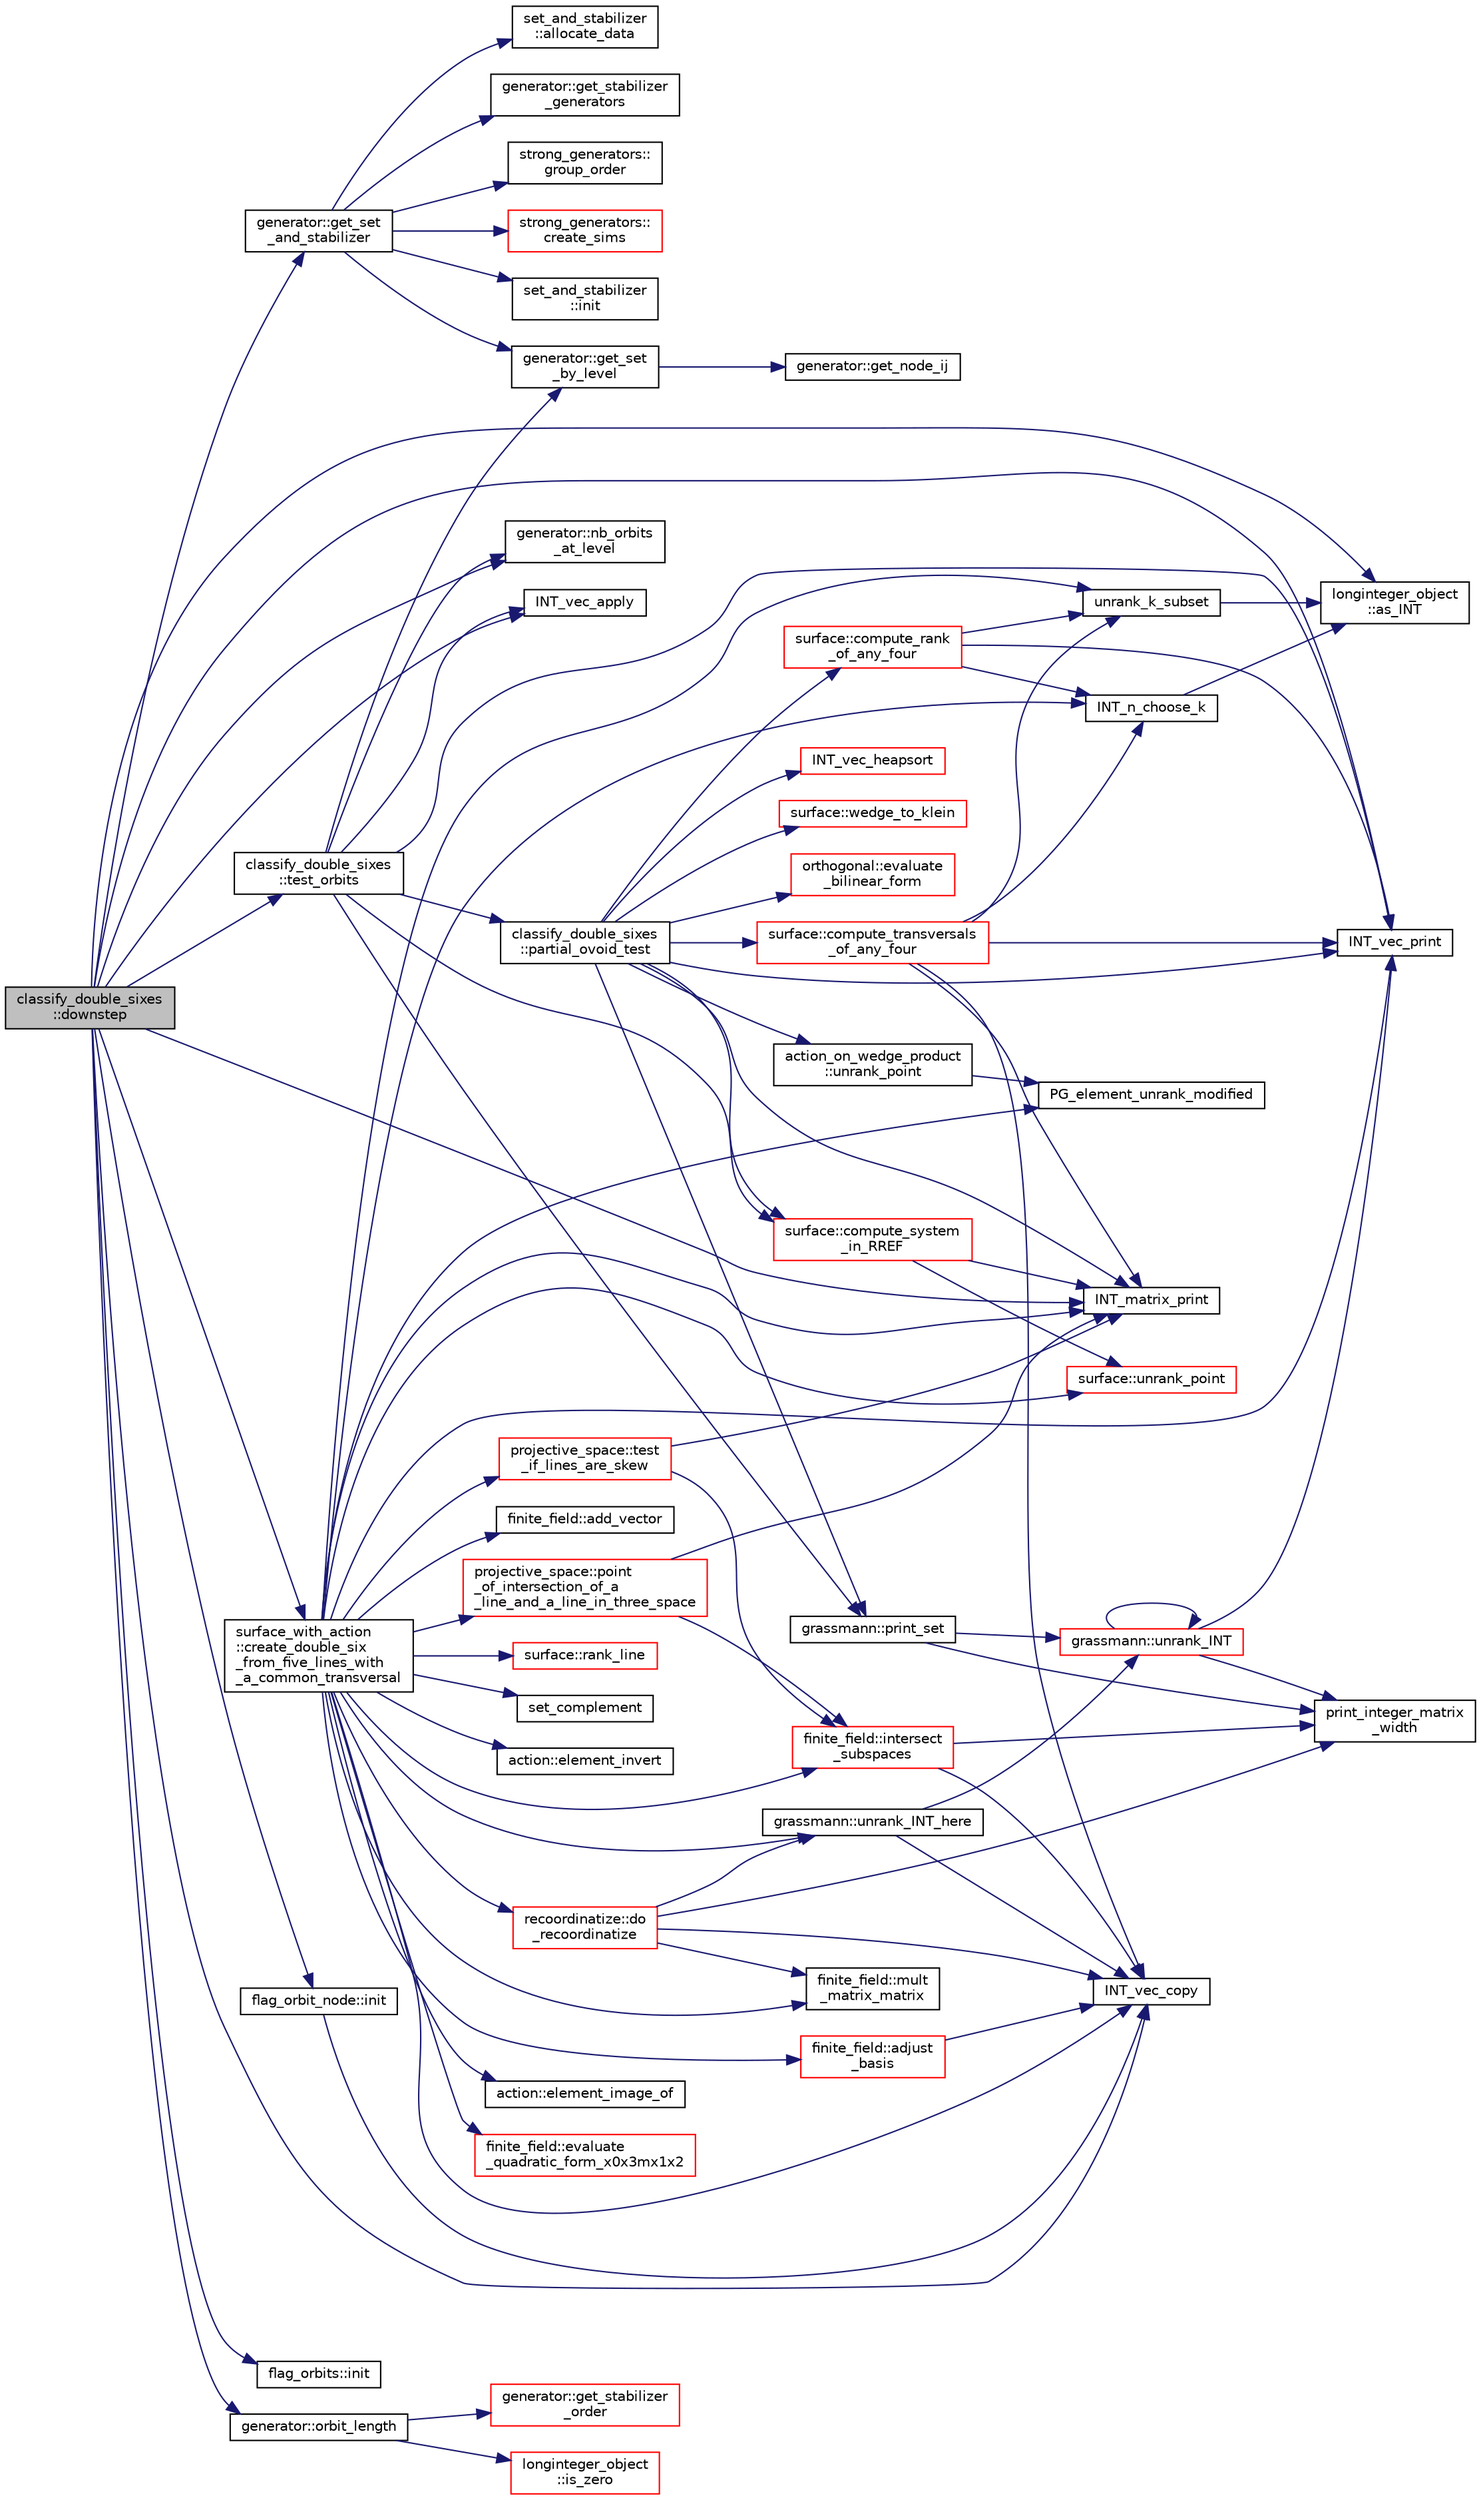 digraph "classify_double_sixes::downstep"
{
  edge [fontname="Helvetica",fontsize="10",labelfontname="Helvetica",labelfontsize="10"];
  node [fontname="Helvetica",fontsize="10",shape=record];
  rankdir="LR";
  Node1492 [label="classify_double_sixes\l::downstep",height=0.2,width=0.4,color="black", fillcolor="grey75", style="filled", fontcolor="black"];
  Node1492 -> Node1493 [color="midnightblue",fontsize="10",style="solid",fontname="Helvetica"];
  Node1493 [label="classify_double_sixes\l::test_orbits",height=0.2,width=0.4,color="black", fillcolor="white", style="filled",URL="$dd/d23/classclassify__double__sixes.html#abbdf82332e2bd681f4afb1b21fa85bed"];
  Node1493 -> Node1494 [color="midnightblue",fontsize="10",style="solid",fontname="Helvetica"];
  Node1494 [label="generator::nb_orbits\l_at_level",height=0.2,width=0.4,color="black", fillcolor="white", style="filled",URL="$d7/d73/classgenerator.html#a020f3d8378448310d044a4a24fadf301"];
  Node1493 -> Node1495 [color="midnightblue",fontsize="10",style="solid",fontname="Helvetica"];
  Node1495 [label="generator::get_set\l_by_level",height=0.2,width=0.4,color="black", fillcolor="white", style="filled",URL="$d7/d73/classgenerator.html#a3012a80d862b42c848b84584389c8594"];
  Node1495 -> Node1496 [color="midnightblue",fontsize="10",style="solid",fontname="Helvetica"];
  Node1496 [label="generator::get_node_ij",height=0.2,width=0.4,color="black", fillcolor="white", style="filled",URL="$d7/d73/classgenerator.html#a8cea5411b42336694738530732ede540"];
  Node1493 -> Node1497 [color="midnightblue",fontsize="10",style="solid",fontname="Helvetica"];
  Node1497 [label="INT_vec_print",height=0.2,width=0.4,color="black", fillcolor="white", style="filled",URL="$df/dbf/sajeeb_8_c.html#a79a5901af0b47dd0d694109543c027fe"];
  Node1493 -> Node1498 [color="midnightblue",fontsize="10",style="solid",fontname="Helvetica"];
  Node1498 [label="classify_double_sixes\l::partial_ovoid_test",height=0.2,width=0.4,color="black", fillcolor="white", style="filled",URL="$dd/d23/classclassify__double__sixes.html#a9535ae3adb2856d9a819b204b5fcdd51"];
  Node1498 -> Node1497 [color="midnightblue",fontsize="10",style="solid",fontname="Helvetica"];
  Node1498 -> Node1499 [color="midnightblue",fontsize="10",style="solid",fontname="Helvetica"];
  Node1499 [label="action_on_wedge_product\l::unrank_point",height=0.2,width=0.4,color="black", fillcolor="white", style="filled",URL="$d0/deb/classaction__on__wedge__product.html#a2adcdbeb8a191528142abaaa59dc5bd0"];
  Node1499 -> Node1500 [color="midnightblue",fontsize="10",style="solid",fontname="Helvetica"];
  Node1500 [label="PG_element_unrank_modified",height=0.2,width=0.4,color="black", fillcolor="white", style="filled",URL="$d4/d67/geometry_8h.html#a83ae9b605d496f6a90345303f6efae64"];
  Node1498 -> Node1501 [color="midnightblue",fontsize="10",style="solid",fontname="Helvetica"];
  Node1501 [label="surface::wedge_to_klein",height=0.2,width=0.4,color="red", fillcolor="white", style="filled",URL="$d5/d88/classsurface.html#aa6fb4daa3a79dc65bbb30239076a87a5"];
  Node1498 -> Node1505 [color="midnightblue",fontsize="10",style="solid",fontname="Helvetica"];
  Node1505 [label="orthogonal::evaluate\l_bilinear_form",height=0.2,width=0.4,color="red", fillcolor="white", style="filled",URL="$d7/daa/classorthogonal.html#a1cb22ce04ab60e22852f610ec3fe5c98"];
  Node1498 -> Node1509 [color="midnightblue",fontsize="10",style="solid",fontname="Helvetica"];
  Node1509 [label="surface::compute_rank\l_of_any_four",height=0.2,width=0.4,color="red", fillcolor="white", style="filled",URL="$d5/d88/classsurface.html#ae3236300d48c6b9129fcc63fd6979fc1"];
  Node1509 -> Node1510 [color="midnightblue",fontsize="10",style="solid",fontname="Helvetica"];
  Node1510 [label="INT_n_choose_k",height=0.2,width=0.4,color="black", fillcolor="white", style="filled",URL="$d2/d7c/combinatorics_8_c.html#aa74adc702e59feadb839f44c0aaec8f6"];
  Node1510 -> Node1511 [color="midnightblue",fontsize="10",style="solid",fontname="Helvetica"];
  Node1511 [label="longinteger_object\l::as_INT",height=0.2,width=0.4,color="black", fillcolor="white", style="filled",URL="$dd/d7e/classlonginteger__object.html#afb992d4679a6741acc63c8bcba27971e"];
  Node1509 -> Node1512 [color="midnightblue",fontsize="10",style="solid",fontname="Helvetica"];
  Node1512 [label="unrank_k_subset",height=0.2,width=0.4,color="black", fillcolor="white", style="filled",URL="$d2/d7c/combinatorics_8_c.html#a709dbec12f4da5bb02b9352d45a2c77d"];
  Node1512 -> Node1511 [color="midnightblue",fontsize="10",style="solid",fontname="Helvetica"];
  Node1509 -> Node1497 [color="midnightblue",fontsize="10",style="solid",fontname="Helvetica"];
  Node1498 -> Node1537 [color="midnightblue",fontsize="10",style="solid",fontname="Helvetica"];
  Node1537 [label="surface::compute_transversals\l_of_any_four",height=0.2,width=0.4,color="red", fillcolor="white", style="filled",URL="$d5/d88/classsurface.html#a8023ace5ba7640932b77f1d54a792614"];
  Node1537 -> Node1510 [color="midnightblue",fontsize="10",style="solid",fontname="Helvetica"];
  Node1537 -> Node1512 [color="midnightblue",fontsize="10",style="solid",fontname="Helvetica"];
  Node1537 -> Node1497 [color="midnightblue",fontsize="10",style="solid",fontname="Helvetica"];
  Node1537 -> Node1593 [color="midnightblue",fontsize="10",style="solid",fontname="Helvetica"];
  Node1593 [label="INT_vec_copy",height=0.2,width=0.4,color="black", fillcolor="white", style="filled",URL="$df/dbf/sajeeb_8_c.html#ac2d875e27e009af6ec04d17254d11075"];
  Node1537 -> Node1714 [color="midnightblue",fontsize="10",style="solid",fontname="Helvetica"];
  Node1714 [label="INT_matrix_print",height=0.2,width=0.4,color="black", fillcolor="white", style="filled",URL="$d5/db4/io__and__os_8h.html#afd4180a24bef3a2b584668a4eaf607ff"];
  Node1498 -> Node1714 [color="midnightblue",fontsize="10",style="solid",fontname="Helvetica"];
  Node1498 -> Node1715 [color="midnightblue",fontsize="10",style="solid",fontname="Helvetica"];
  Node1715 [label="INT_vec_heapsort",height=0.2,width=0.4,color="red", fillcolor="white", style="filled",URL="$d5/de2/foundations_2data__structures_2data__structures_8h.html#a3590ad9987f801fbfc94634300182f39"];
  Node1498 -> Node1724 [color="midnightblue",fontsize="10",style="solid",fontname="Helvetica"];
  Node1724 [label="grassmann::print_set",height=0.2,width=0.4,color="black", fillcolor="white", style="filled",URL="$df/d02/classgrassmann.html#aa15444bcee49f332c44023d44b04d87b"];
  Node1724 -> Node1725 [color="midnightblue",fontsize="10",style="solid",fontname="Helvetica"];
  Node1725 [label="grassmann::unrank_INT",height=0.2,width=0.4,color="red", fillcolor="white", style="filled",URL="$df/d02/classgrassmann.html#a32079405b95a6da2ba1420567d762d64"];
  Node1725 -> Node1497 [color="midnightblue",fontsize="10",style="solid",fontname="Helvetica"];
  Node1725 -> Node1725 [color="midnightblue",fontsize="10",style="solid",fontname="Helvetica"];
  Node1725 -> Node1599 [color="midnightblue",fontsize="10",style="solid",fontname="Helvetica"];
  Node1599 [label="print_integer_matrix\l_width",height=0.2,width=0.4,color="black", fillcolor="white", style="filled",URL="$d5/db4/io__and__os_8h.html#aa78f3e73fc2179251bd15adbcc31573f"];
  Node1724 -> Node1599 [color="midnightblue",fontsize="10",style="solid",fontname="Helvetica"];
  Node1498 -> Node1729 [color="midnightblue",fontsize="10",style="solid",fontname="Helvetica"];
  Node1729 [label="surface::compute_system\l_in_RREF",height=0.2,width=0.4,color="red", fillcolor="white", style="filled",URL="$d5/d88/classsurface.html#ac9feb8f85c4de01b183428fdbd874e71"];
  Node1729 -> Node1714 [color="midnightblue",fontsize="10",style="solid",fontname="Helvetica"];
  Node1729 -> Node1733 [color="midnightblue",fontsize="10",style="solid",fontname="Helvetica"];
  Node1733 [label="surface::unrank_point",height=0.2,width=0.4,color="red", fillcolor="white", style="filled",URL="$d5/d88/classsurface.html#a69c1875a5c1c69b9ad81a277dd99a0b3"];
  Node1493 -> Node1737 [color="midnightblue",fontsize="10",style="solid",fontname="Helvetica"];
  Node1737 [label="INT_vec_apply",height=0.2,width=0.4,color="black", fillcolor="white", style="filled",URL="$d5/db4/io__and__os_8h.html#a213a3e5aef54660073ad609492538df6"];
  Node1493 -> Node1724 [color="midnightblue",fontsize="10",style="solid",fontname="Helvetica"];
  Node1493 -> Node1729 [color="midnightblue",fontsize="10",style="solid",fontname="Helvetica"];
  Node1492 -> Node1497 [color="midnightblue",fontsize="10",style="solid",fontname="Helvetica"];
  Node1492 -> Node1494 [color="midnightblue",fontsize="10",style="solid",fontname="Helvetica"];
  Node1492 -> Node1738 [color="midnightblue",fontsize="10",style="solid",fontname="Helvetica"];
  Node1738 [label="flag_orbits::init",height=0.2,width=0.4,color="black", fillcolor="white", style="filled",URL="$d4/d77/classflag__orbits.html#a3319b31077e33267f1170b5febf07068"];
  Node1492 -> Node1739 [color="midnightblue",fontsize="10",style="solid",fontname="Helvetica"];
  Node1739 [label="generator::get_set\l_and_stabilizer",height=0.2,width=0.4,color="black", fillcolor="white", style="filled",URL="$d7/d73/classgenerator.html#a23116270f27facfd48e4190a84e0ef20"];
  Node1739 -> Node1740 [color="midnightblue",fontsize="10",style="solid",fontname="Helvetica"];
  Node1740 [label="set_and_stabilizer\l::init",height=0.2,width=0.4,color="black", fillcolor="white", style="filled",URL="$de/df6/classset__and__stabilizer.html#a9824acdea41591e8086e76aa8b2e4b53"];
  Node1739 -> Node1741 [color="midnightblue",fontsize="10",style="solid",fontname="Helvetica"];
  Node1741 [label="set_and_stabilizer\l::allocate_data",height=0.2,width=0.4,color="black", fillcolor="white", style="filled",URL="$de/df6/classset__and__stabilizer.html#ad5d7e012c6bc6fc25f491fe680aa32fa"];
  Node1739 -> Node1495 [color="midnightblue",fontsize="10",style="solid",fontname="Helvetica"];
  Node1739 -> Node1742 [color="midnightblue",fontsize="10",style="solid",fontname="Helvetica"];
  Node1742 [label="generator::get_stabilizer\l_generators",height=0.2,width=0.4,color="black", fillcolor="white", style="filled",URL="$d7/d73/classgenerator.html#a744da633f741e1aa27701fe9d203d564"];
  Node1739 -> Node1743 [color="midnightblue",fontsize="10",style="solid",fontname="Helvetica"];
  Node1743 [label="strong_generators::\lgroup_order",height=0.2,width=0.4,color="black", fillcolor="white", style="filled",URL="$dc/d09/classstrong__generators.html#a91f453c2bfd6502b96f4b4eed16beb20"];
  Node1739 -> Node1744 [color="midnightblue",fontsize="10",style="solid",fontname="Helvetica"];
  Node1744 [label="strong_generators::\lcreate_sims",height=0.2,width=0.4,color="red", fillcolor="white", style="filled",URL="$dc/d09/classstrong__generators.html#afca700d50772a39eeb74239355ae67e1"];
  Node1492 -> Node1746 [color="midnightblue",fontsize="10",style="solid",fontname="Helvetica"];
  Node1746 [label="generator::orbit_length",height=0.2,width=0.4,color="black", fillcolor="white", style="filled",URL="$d7/d73/classgenerator.html#a38a102d644c03c18ad901f1a815a7f6c"];
  Node1746 -> Node1747 [color="midnightblue",fontsize="10",style="solid",fontname="Helvetica"];
  Node1747 [label="generator::get_stabilizer\l_order",height=0.2,width=0.4,color="red", fillcolor="white", style="filled",URL="$d7/d73/classgenerator.html#a2a03fc974c76e47e999f3abc99e6b81d"];
  Node1746 -> Node1754 [color="midnightblue",fontsize="10",style="solid",fontname="Helvetica"];
  Node1754 [label="longinteger_object\l::is_zero",height=0.2,width=0.4,color="red", fillcolor="white", style="filled",URL="$dd/d7e/classlonginteger__object.html#a0946732d08e5180a00480f4c40667101"];
  Node1492 -> Node1593 [color="midnightblue",fontsize="10",style="solid",fontname="Helvetica"];
  Node1492 -> Node1737 [color="midnightblue",fontsize="10",style="solid",fontname="Helvetica"];
  Node1492 -> Node1756 [color="midnightblue",fontsize="10",style="solid",fontname="Helvetica"];
  Node1756 [label="surface_with_action\l::create_double_six\l_from_five_lines_with\l_a_common_transversal",height=0.2,width=0.4,color="black", fillcolor="white", style="filled",URL="$d8/df9/classsurface__with__action.html#a870db90931112560e814493c70f768ab"];
  Node1756 -> Node1497 [color="midnightblue",fontsize="10",style="solid",fontname="Helvetica"];
  Node1756 -> Node1757 [color="midnightblue",fontsize="10",style="solid",fontname="Helvetica"];
  Node1757 [label="surface::rank_line",height=0.2,width=0.4,color="red", fillcolor="white", style="filled",URL="$d5/d88/classsurface.html#aedf6471c5c53f876530a1cc8db65b5b0"];
  Node1756 -> Node1593 [color="midnightblue",fontsize="10",style="solid",fontname="Helvetica"];
  Node1756 -> Node1760 [color="midnightblue",fontsize="10",style="solid",fontname="Helvetica"];
  Node1760 [label="projective_space::point\l_of_intersection_of_a\l_line_and_a_line_in_three_space",height=0.2,width=0.4,color="red", fillcolor="white", style="filled",URL="$d2/d17/classprojective__space.html#a305ed998300ced29ba09ca5071160a99"];
  Node1760 -> Node1714 [color="midnightblue",fontsize="10",style="solid",fontname="Helvetica"];
  Node1760 -> Node1763 [color="midnightblue",fontsize="10",style="solid",fontname="Helvetica"];
  Node1763 [label="finite_field::intersect\l_subspaces",height=0.2,width=0.4,color="red", fillcolor="white", style="filled",URL="$df/d5a/classfinite__field.html#af887ed38de1b121a4260e828d069aa3e"];
  Node1763 -> Node1593 [color="midnightblue",fontsize="10",style="solid",fontname="Helvetica"];
  Node1763 -> Node1599 [color="midnightblue",fontsize="10",style="solid",fontname="Helvetica"];
  Node1756 -> Node1510 [color="midnightblue",fontsize="10",style="solid",fontname="Helvetica"];
  Node1756 -> Node1512 [color="midnightblue",fontsize="10",style="solid",fontname="Helvetica"];
  Node1756 -> Node1766 [color="midnightblue",fontsize="10",style="solid",fontname="Helvetica"];
  Node1766 [label="set_complement",height=0.2,width=0.4,color="black", fillcolor="white", style="filled",URL="$d2/d7c/combinatorics_8_c.html#ab7dc77f73fc69bb15dbec52aba503c3b"];
  Node1756 -> Node1767 [color="midnightblue",fontsize="10",style="solid",fontname="Helvetica"];
  Node1767 [label="recoordinatize::do\l_recoordinatize",height=0.2,width=0.4,color="red", fillcolor="white", style="filled",URL="$d3/d3c/classrecoordinatize.html#ae667d36625d30c780af10da96e26ab04"];
  Node1767 -> Node1762 [color="midnightblue",fontsize="10",style="solid",fontname="Helvetica"];
  Node1762 [label="grassmann::unrank_INT_here",height=0.2,width=0.4,color="black", fillcolor="white", style="filled",URL="$df/d02/classgrassmann.html#aa51bb30ed0feb7ad87d500b76e0b3cbe"];
  Node1762 -> Node1725 [color="midnightblue",fontsize="10",style="solid",fontname="Helvetica"];
  Node1762 -> Node1593 [color="midnightblue",fontsize="10",style="solid",fontname="Helvetica"];
  Node1767 -> Node1599 [color="midnightblue",fontsize="10",style="solid",fontname="Helvetica"];
  Node1767 -> Node1593 [color="midnightblue",fontsize="10",style="solid",fontname="Helvetica"];
  Node1767 -> Node1589 [color="midnightblue",fontsize="10",style="solid",fontname="Helvetica"];
  Node1589 [label="finite_field::mult\l_matrix_matrix",height=0.2,width=0.4,color="black", fillcolor="white", style="filled",URL="$df/d5a/classfinite__field.html#a5e28706b815838d0ec34de1fa74bc3c4"];
  Node1756 -> Node1798 [color="midnightblue",fontsize="10",style="solid",fontname="Helvetica"];
  Node1798 [label="action::element_invert",height=0.2,width=0.4,color="black", fillcolor="white", style="filled",URL="$d2/d86/classaction.html#aa4bd01e338497714586636751fcef436"];
  Node1756 -> Node1799 [color="midnightblue",fontsize="10",style="solid",fontname="Helvetica"];
  Node1799 [label="action::element_image_of",height=0.2,width=0.4,color="black", fillcolor="white", style="filled",URL="$d2/d86/classaction.html#ae09559d4537a048fc860f8a74a31393d"];
  Node1756 -> Node1733 [color="midnightblue",fontsize="10",style="solid",fontname="Helvetica"];
  Node1756 -> Node1800 [color="midnightblue",fontsize="10",style="solid",fontname="Helvetica"];
  Node1800 [label="finite_field::evaluate\l_quadratic_form_x0x3mx1x2",height=0.2,width=0.4,color="red", fillcolor="white", style="filled",URL="$df/d5a/classfinite__field.html#ab436e91e99a542d5e3dee5cd5f68e63a"];
  Node1756 -> Node1762 [color="midnightblue",fontsize="10",style="solid",fontname="Helvetica"];
  Node1756 -> Node1714 [color="midnightblue",fontsize="10",style="solid",fontname="Helvetica"];
  Node1756 -> Node1801 [color="midnightblue",fontsize="10",style="solid",fontname="Helvetica"];
  Node1801 [label="finite_field::adjust\l_basis",height=0.2,width=0.4,color="red", fillcolor="white", style="filled",URL="$df/d5a/classfinite__field.html#a0c88772c704cf766ce8b758ab6cc1886"];
  Node1801 -> Node1593 [color="midnightblue",fontsize="10",style="solid",fontname="Helvetica"];
  Node1756 -> Node1589 [color="midnightblue",fontsize="10",style="solid",fontname="Helvetica"];
  Node1756 -> Node1804 [color="midnightblue",fontsize="10",style="solid",fontname="Helvetica"];
  Node1804 [label="finite_field::add_vector",height=0.2,width=0.4,color="black", fillcolor="white", style="filled",URL="$df/d5a/classfinite__field.html#a23252c462d48cc21895de6fcc0cbb59f"];
  Node1756 -> Node1763 [color="midnightblue",fontsize="10",style="solid",fontname="Helvetica"];
  Node1756 -> Node1500 [color="midnightblue",fontsize="10",style="solid",fontname="Helvetica"];
  Node1756 -> Node1805 [color="midnightblue",fontsize="10",style="solid",fontname="Helvetica"];
  Node1805 [label="projective_space::test\l_if_lines_are_skew",height=0.2,width=0.4,color="red", fillcolor="white", style="filled",URL="$d2/d17/classprojective__space.html#a457f5ec2cc5848dd96f8936d9e33186b"];
  Node1805 -> Node1714 [color="midnightblue",fontsize="10",style="solid",fontname="Helvetica"];
  Node1805 -> Node1763 [color="midnightblue",fontsize="10",style="solid",fontname="Helvetica"];
  Node1492 -> Node1714 [color="midnightblue",fontsize="10",style="solid",fontname="Helvetica"];
  Node1492 -> Node1806 [color="midnightblue",fontsize="10",style="solid",fontname="Helvetica"];
  Node1806 [label="flag_orbit_node::init",height=0.2,width=0.4,color="black", fillcolor="white", style="filled",URL="$df/dd1/classflag__orbit__node.html#ada76817a0bfc8cc9d5db35172408d646"];
  Node1806 -> Node1593 [color="midnightblue",fontsize="10",style="solid",fontname="Helvetica"];
  Node1492 -> Node1511 [color="midnightblue",fontsize="10",style="solid",fontname="Helvetica"];
}
